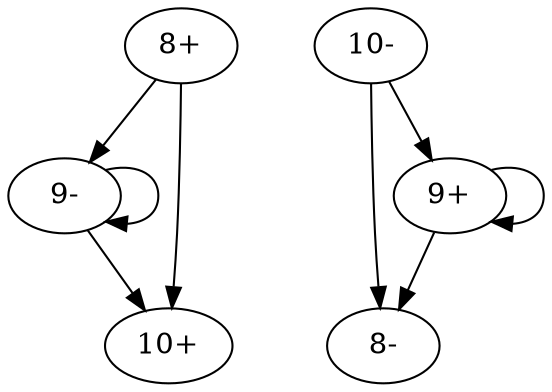 digraph adj {
graph [k=16]
edge [d=-15]
"8+" [l=5315 C=1481010]
"8-" [l=5315 C=1481010]
"9+" [l=2442 C=685107]
"9-" [l=2442 C=685107]
"10+" [l=8740 C=2379297]
"10-" [l=8740 C=2379297]
"8+" -> "10+"
"8+" -> "9-" [d=-689]
"9+" -> "9+"
"9+" -> "8-" [d=-689]
"9-" -> "9-"
"9-" -> "10+" [d=-599]
"10-" -> "8-"
"10-" -> "9+" [d=-599]
}
